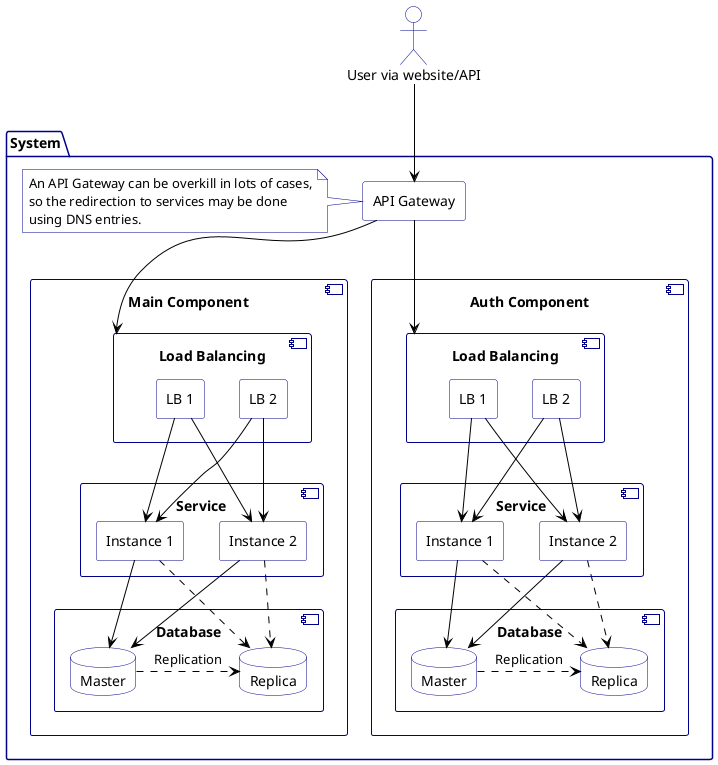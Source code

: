 @startuml
<style>
componentDiagram {
    LineColor darkblue
    TextColor blue
    BackGroundColor white
    arrow {
        LineColor black
    }
}
note {
  BackGroundColor white
}
document {
  BackGroundColor white
}
</style>

package "System" {
    component "Main Component" as main_component {
        component "Load Balancing" as main_lb {
            agent "LB 1" as main_lb_1
            agent "LB 2" as main_lb_2
        }
        component "Service" as main_service {
            agent "Instance 1" as main_s_1
            agent "Instance 2" as main_s_2
        }

        component "Database" as main_db {
            database "Master" as main_db_master
            database "Replica" as main_db_replica

            main_db_master .> main_db_replica: Replication
        }

        ' Agent to Agent
        main_lb_1 --> main_s_1
        main_lb_1 --> main_s_2
        main_lb_2 --> main_s_1
        main_lb_2 --> main_s_2
        main_s_1 --> main_db_master
        main_s_2 --> main_db_master
        main_s_1 ..> main_db_replica
        main_s_2 ..> main_db_replica
        
        ' Component to Component
'        main_lb --> main_service
'        main_service --> main_db_master: RW
'        main_service ..> main_db_replica: RO
    }

    component "Auth Component" as auth_component {
        component "Load Balancing" as auth_lb {
            agent "LB 1" as auth_lb_1
            agent "LB 2" as auth_lb_2
        }

        component "Service" as auth_service {
            agent "Instance 1" as auth_s_1
            agent "Instance 2" as auth_s_2
        }
        component "Database" as auth_db {
            database "Master" as auth_db_master
            database "Replica" as auth_db_replica

            auth_db_master .> auth_db_replica: Replication
        }
        
        ' Agent to Agent
        auth_lb_1 --> auth_s_1
        auth_lb_1 --> auth_s_2
        auth_lb_2 --> auth_s_1
        auth_lb_2 --> auth_s_2
        auth_s_1 --> auth_db_master
        auth_s_2 --> auth_db_master
        auth_s_1 ..> auth_db_replica
        auth_s_2 ..> auth_db_replica
    }

    ' Useless if API GW
'    auth_service <.. main_service: Depending on the Gateway
    agent "API Gateway" as gw
    note left
        An API Gateway can be overkill in lots of cases,
        so the redirection to services may be done
        using DNS entries.
    end note
    gw --> auth_lb
    gw --> main_lb
}

actor "User via website/API" as user
user --> gw

@enduml
